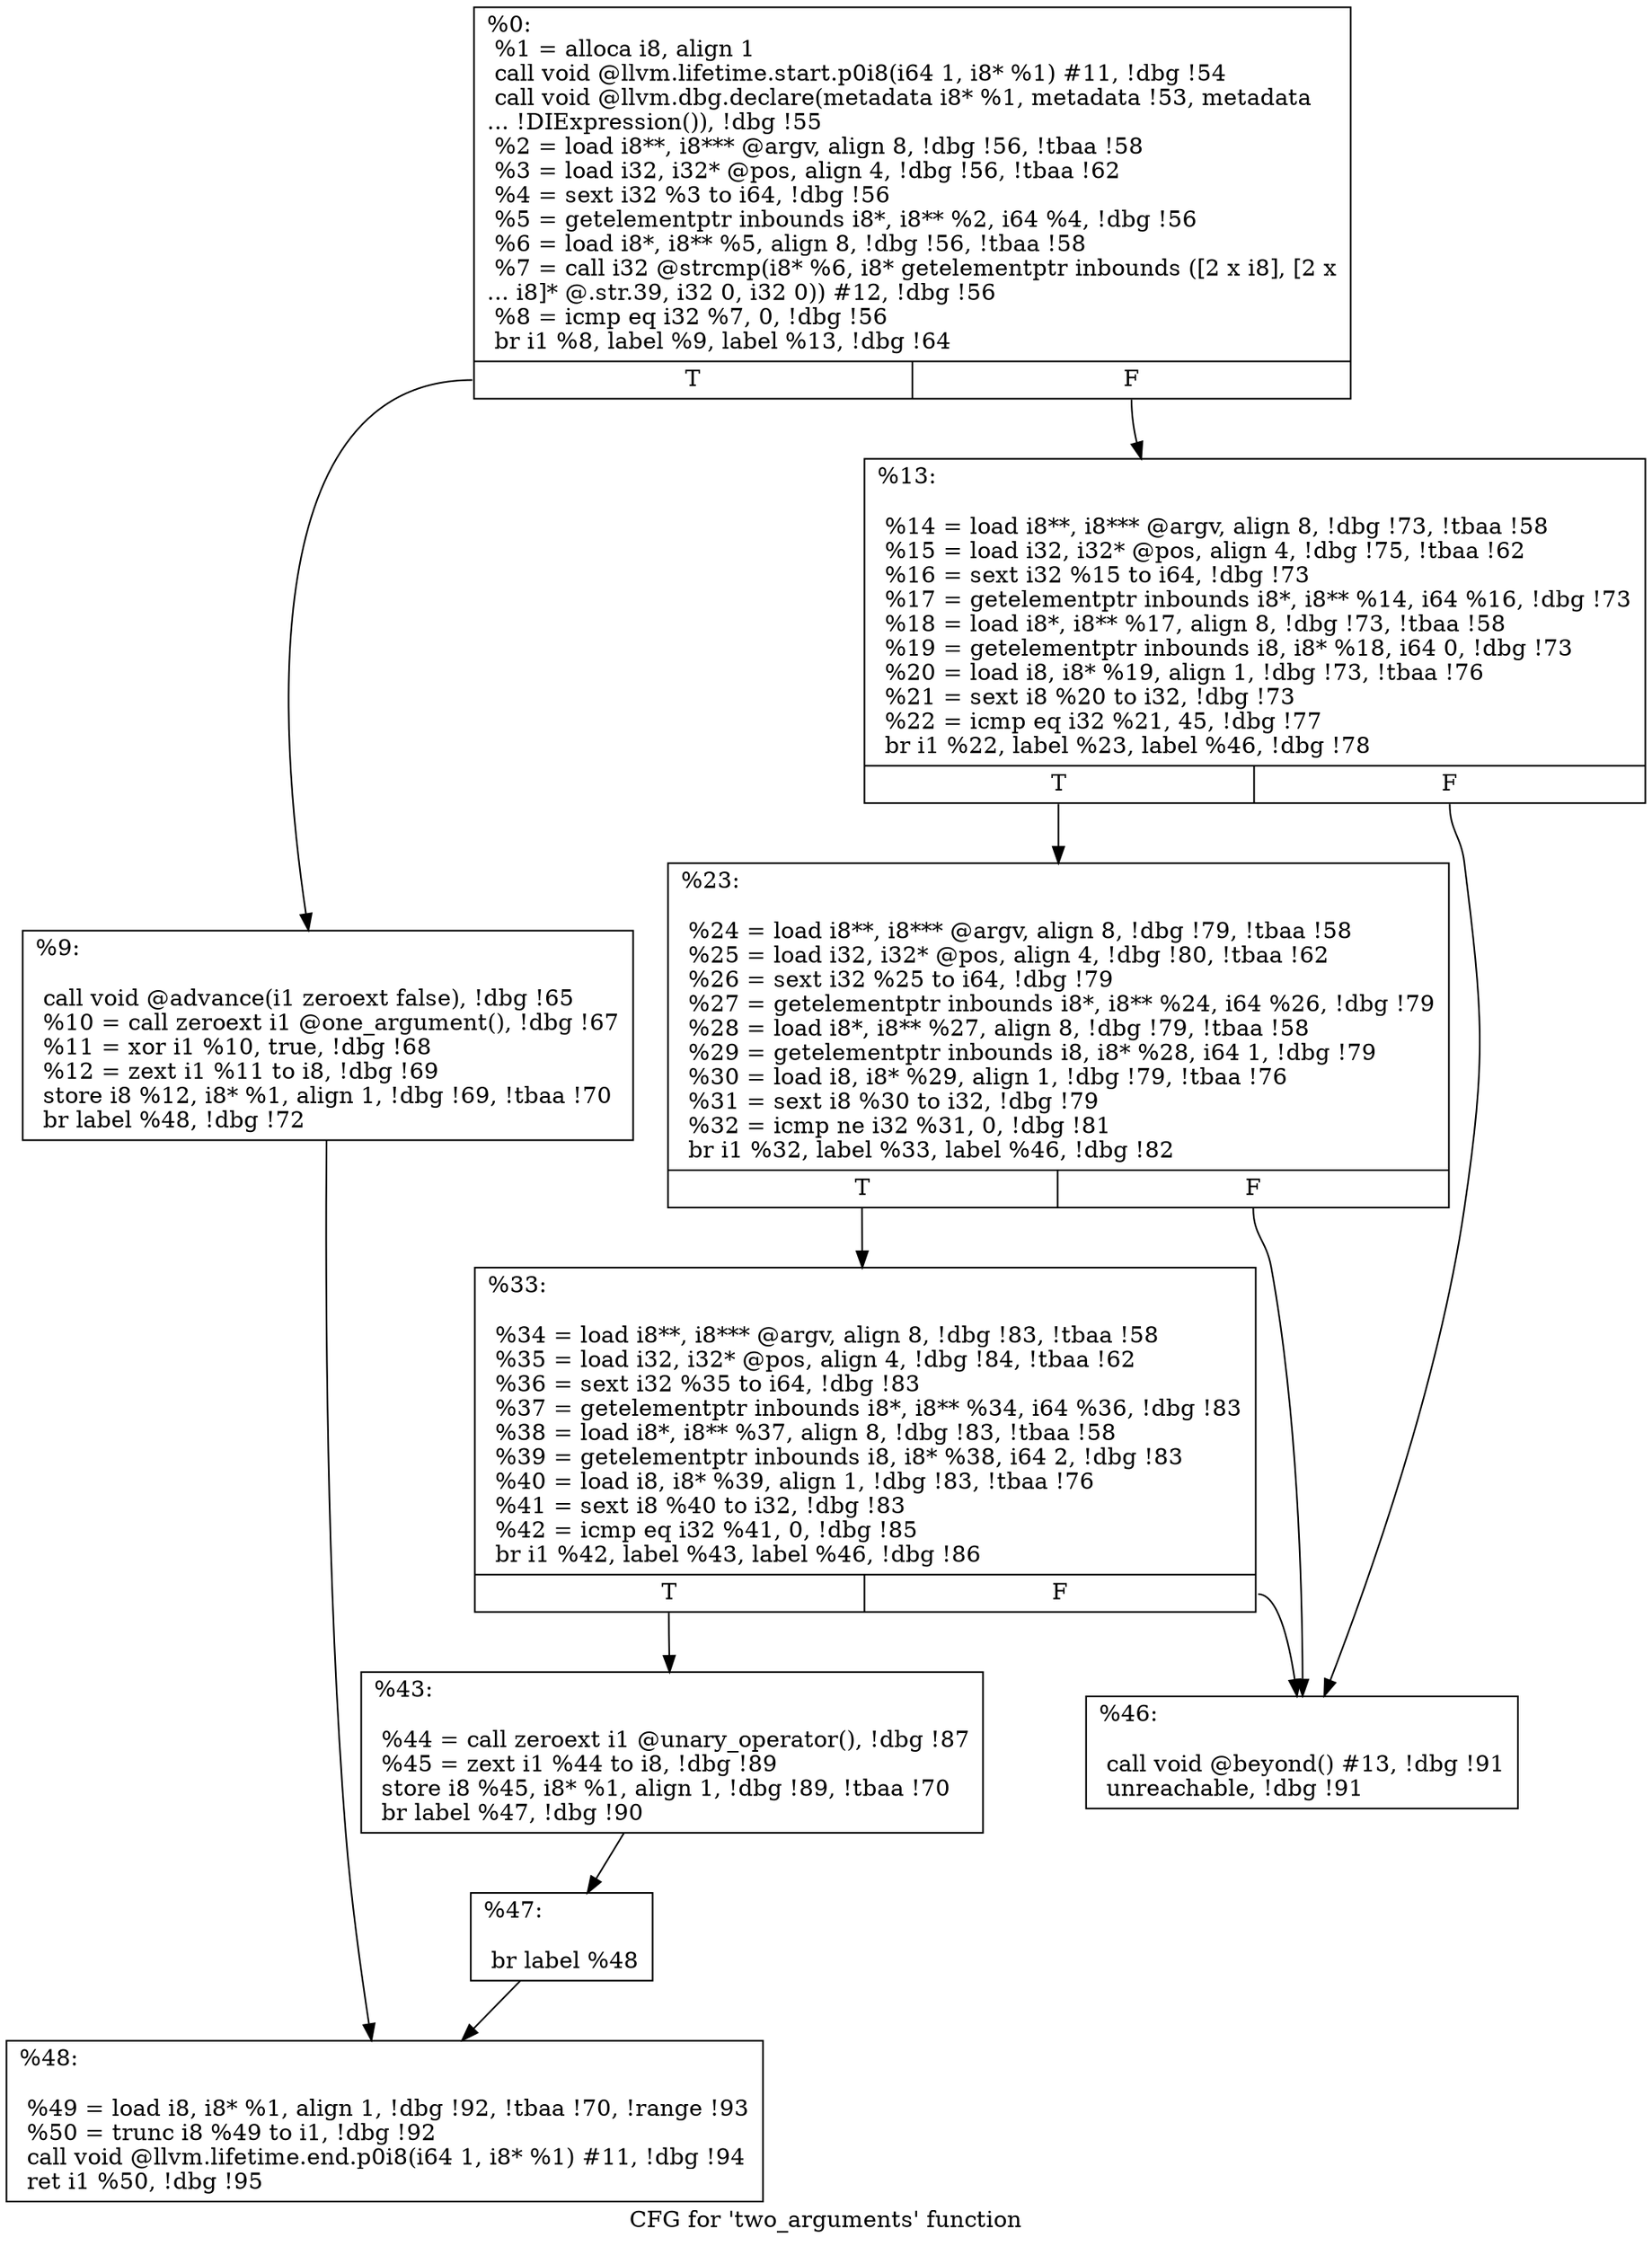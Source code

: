 digraph "CFG for 'two_arguments' function" {
	label="CFG for 'two_arguments' function";

	Node0x1db2c30 [shape=record,label="{%0:\l  %1 = alloca i8, align 1\l  call void @llvm.lifetime.start.p0i8(i64 1, i8* %1) #11, !dbg !54\l  call void @llvm.dbg.declare(metadata i8* %1, metadata !53, metadata\l... !DIExpression()), !dbg !55\l  %2 = load i8**, i8*** @argv, align 8, !dbg !56, !tbaa !58\l  %3 = load i32, i32* @pos, align 4, !dbg !56, !tbaa !62\l  %4 = sext i32 %3 to i64, !dbg !56\l  %5 = getelementptr inbounds i8*, i8** %2, i64 %4, !dbg !56\l  %6 = load i8*, i8** %5, align 8, !dbg !56, !tbaa !58\l  %7 = call i32 @strcmp(i8* %6, i8* getelementptr inbounds ([2 x i8], [2 x\l... i8]* @.str.39, i32 0, i32 0)) #12, !dbg !56\l  %8 = icmp eq i32 %7, 0, !dbg !56\l  br i1 %8, label %9, label %13, !dbg !64\l|{<s0>T|<s1>F}}"];
	Node0x1db2c30:s0 -> Node0x1db2c80;
	Node0x1db2c30:s1 -> Node0x1db2cd0;
	Node0x1db2c80 [shape=record,label="{%9:\l\l  call void @advance(i1 zeroext false), !dbg !65\l  %10 = call zeroext i1 @one_argument(), !dbg !67\l  %11 = xor i1 %10, true, !dbg !68\l  %12 = zext i1 %11 to i8, !dbg !69\l  store i8 %12, i8* %1, align 1, !dbg !69, !tbaa !70\l  br label %48, !dbg !72\l}"];
	Node0x1db2c80 -> Node0x1db2eb0;
	Node0x1db2cd0 [shape=record,label="{%13:\l\l  %14 = load i8**, i8*** @argv, align 8, !dbg !73, !tbaa !58\l  %15 = load i32, i32* @pos, align 4, !dbg !75, !tbaa !62\l  %16 = sext i32 %15 to i64, !dbg !73\l  %17 = getelementptr inbounds i8*, i8** %14, i64 %16, !dbg !73\l  %18 = load i8*, i8** %17, align 8, !dbg !73, !tbaa !58\l  %19 = getelementptr inbounds i8, i8* %18, i64 0, !dbg !73\l  %20 = load i8, i8* %19, align 1, !dbg !73, !tbaa !76\l  %21 = sext i8 %20 to i32, !dbg !73\l  %22 = icmp eq i32 %21, 45, !dbg !77\l  br i1 %22, label %23, label %46, !dbg !78\l|{<s0>T|<s1>F}}"];
	Node0x1db2cd0:s0 -> Node0x1db2d20;
	Node0x1db2cd0:s1 -> Node0x1db2e10;
	Node0x1db2d20 [shape=record,label="{%23:\l\l  %24 = load i8**, i8*** @argv, align 8, !dbg !79, !tbaa !58\l  %25 = load i32, i32* @pos, align 4, !dbg !80, !tbaa !62\l  %26 = sext i32 %25 to i64, !dbg !79\l  %27 = getelementptr inbounds i8*, i8** %24, i64 %26, !dbg !79\l  %28 = load i8*, i8** %27, align 8, !dbg !79, !tbaa !58\l  %29 = getelementptr inbounds i8, i8* %28, i64 1, !dbg !79\l  %30 = load i8, i8* %29, align 1, !dbg !79, !tbaa !76\l  %31 = sext i8 %30 to i32, !dbg !79\l  %32 = icmp ne i32 %31, 0, !dbg !81\l  br i1 %32, label %33, label %46, !dbg !82\l|{<s0>T|<s1>F}}"];
	Node0x1db2d20:s0 -> Node0x1db2d70;
	Node0x1db2d20:s1 -> Node0x1db2e10;
	Node0x1db2d70 [shape=record,label="{%33:\l\l  %34 = load i8**, i8*** @argv, align 8, !dbg !83, !tbaa !58\l  %35 = load i32, i32* @pos, align 4, !dbg !84, !tbaa !62\l  %36 = sext i32 %35 to i64, !dbg !83\l  %37 = getelementptr inbounds i8*, i8** %34, i64 %36, !dbg !83\l  %38 = load i8*, i8** %37, align 8, !dbg !83, !tbaa !58\l  %39 = getelementptr inbounds i8, i8* %38, i64 2, !dbg !83\l  %40 = load i8, i8* %39, align 1, !dbg !83, !tbaa !76\l  %41 = sext i8 %40 to i32, !dbg !83\l  %42 = icmp eq i32 %41, 0, !dbg !85\l  br i1 %42, label %43, label %46, !dbg !86\l|{<s0>T|<s1>F}}"];
	Node0x1db2d70:s0 -> Node0x1db2dc0;
	Node0x1db2d70:s1 -> Node0x1db2e10;
	Node0x1db2dc0 [shape=record,label="{%43:\l\l  %44 = call zeroext i1 @unary_operator(), !dbg !87\l  %45 = zext i1 %44 to i8, !dbg !89\l  store i8 %45, i8* %1, align 1, !dbg !89, !tbaa !70\l  br label %47, !dbg !90\l}"];
	Node0x1db2dc0 -> Node0x1db2e60;
	Node0x1db2e10 [shape=record,label="{%46:\l\l  call void @beyond() #13, !dbg !91\l  unreachable, !dbg !91\l}"];
	Node0x1db2e60 [shape=record,label="{%47:\l\l  br label %48\l}"];
	Node0x1db2e60 -> Node0x1db2eb0;
	Node0x1db2eb0 [shape=record,label="{%48:\l\l  %49 = load i8, i8* %1, align 1, !dbg !92, !tbaa !70, !range !93\l  %50 = trunc i8 %49 to i1, !dbg !92\l  call void @llvm.lifetime.end.p0i8(i64 1, i8* %1) #11, !dbg !94\l  ret i1 %50, !dbg !95\l}"];
}
